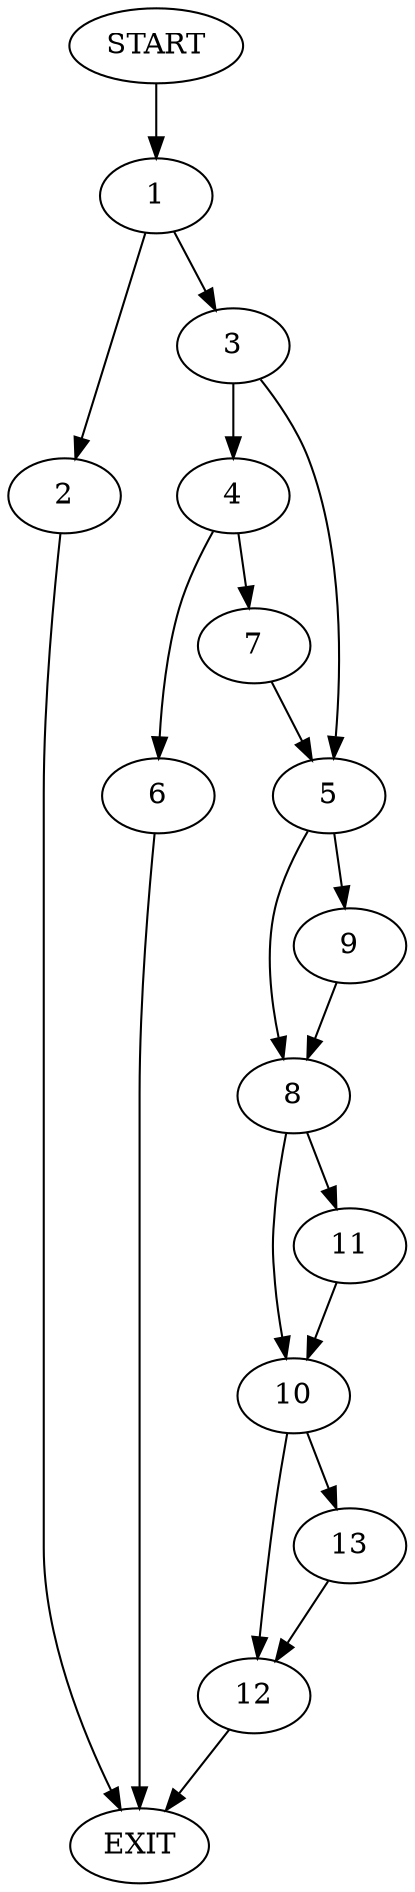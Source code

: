 digraph {
0 [label="START"]
14 [label="EXIT"]
0 -> 1
1 -> 2
1 -> 3
2 -> 14
3 -> 4
3 -> 5
4 -> 6
4 -> 7
5 -> 8
5 -> 9
6 -> 14
7 -> 5
8 -> 10
8 -> 11
9 -> 8
10 -> 12
10 -> 13
11 -> 10
13 -> 12
12 -> 14
}

